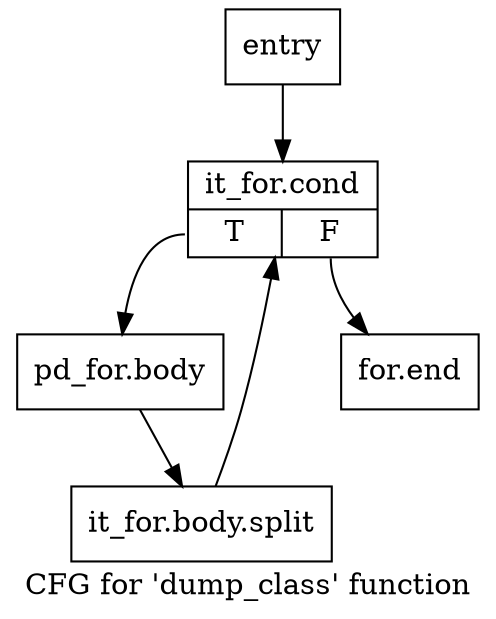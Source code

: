digraph "CFG for 'dump_class' function" {
	label="CFG for 'dump_class' function";

	Node0x3664000 [shape=record,label="{entry}"];
	Node0x3664000 -> Node0x368c4d0;
	Node0x368c4d0 [shape=record,label="{it_for.cond|{<s0>T|<s1>F}}"];
	Node0x368c4d0:s0 -> Node0x368c520;
	Node0x368c4d0:s1 -> Node0x368c570;
	Node0x368c520 [shape=record,label="{pd_for.body}"];
	Node0x368c520 -> Node0xd0b97d0;
	Node0xd0b97d0 [shape=record,label="{it_for.body.split}"];
	Node0xd0b97d0 -> Node0x368c4d0;
	Node0x368c570 [shape=record,label="{for.end}"];
}
